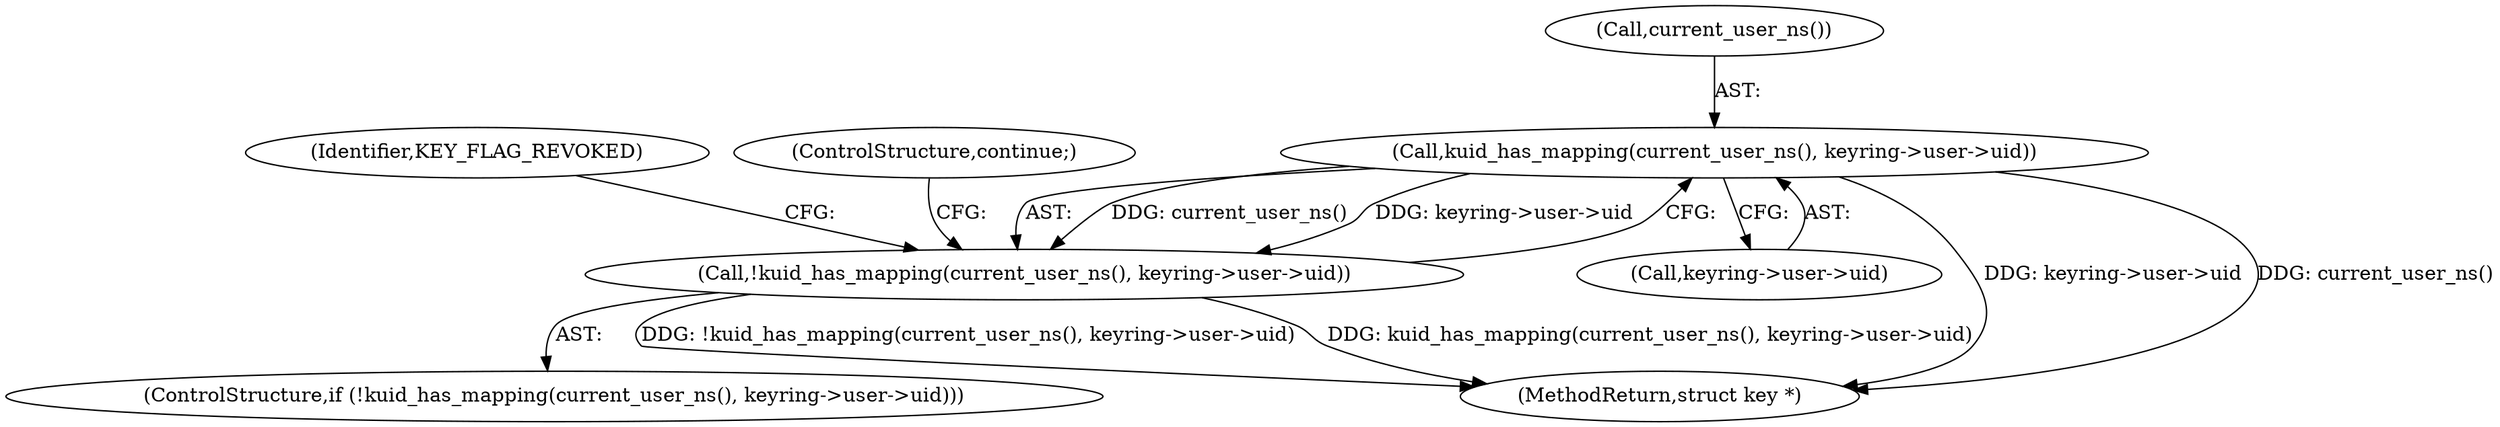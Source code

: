 digraph "0_linux_237bbd29f7a049d310d907f4b2716a7feef9abf3_0@pointer" {
"1000132" [label="(Call,kuid_has_mapping(current_user_ns(), keyring->user->uid))"];
"1000131" [label="(Call,!kuid_has_mapping(current_user_ns(), keyring->user->uid))"];
"1000142" [label="(Identifier,KEY_FLAG_REVOKED)"];
"1000130" [label="(ControlStructure,if (!kuid_has_mapping(current_user_ns(), keyring->user->uid)))"];
"1000139" [label="(ControlStructure,continue;)"];
"1000131" [label="(Call,!kuid_has_mapping(current_user_ns(), keyring->user->uid))"];
"1000132" [label="(Call,kuid_has_mapping(current_user_ns(), keyring->user->uid))"];
"1000133" [label="(Call,current_user_ns())"];
"1000134" [label="(Call,keyring->user->uid)"];
"1000196" [label="(MethodReturn,struct key *)"];
"1000132" -> "1000131"  [label="AST: "];
"1000132" -> "1000134"  [label="CFG: "];
"1000133" -> "1000132"  [label="AST: "];
"1000134" -> "1000132"  [label="AST: "];
"1000131" -> "1000132"  [label="CFG: "];
"1000132" -> "1000196"  [label="DDG: keyring->user->uid"];
"1000132" -> "1000196"  [label="DDG: current_user_ns()"];
"1000132" -> "1000131"  [label="DDG: current_user_ns()"];
"1000132" -> "1000131"  [label="DDG: keyring->user->uid"];
"1000131" -> "1000130"  [label="AST: "];
"1000139" -> "1000131"  [label="CFG: "];
"1000142" -> "1000131"  [label="CFG: "];
"1000131" -> "1000196"  [label="DDG: !kuid_has_mapping(current_user_ns(), keyring->user->uid)"];
"1000131" -> "1000196"  [label="DDG: kuid_has_mapping(current_user_ns(), keyring->user->uid)"];
}
